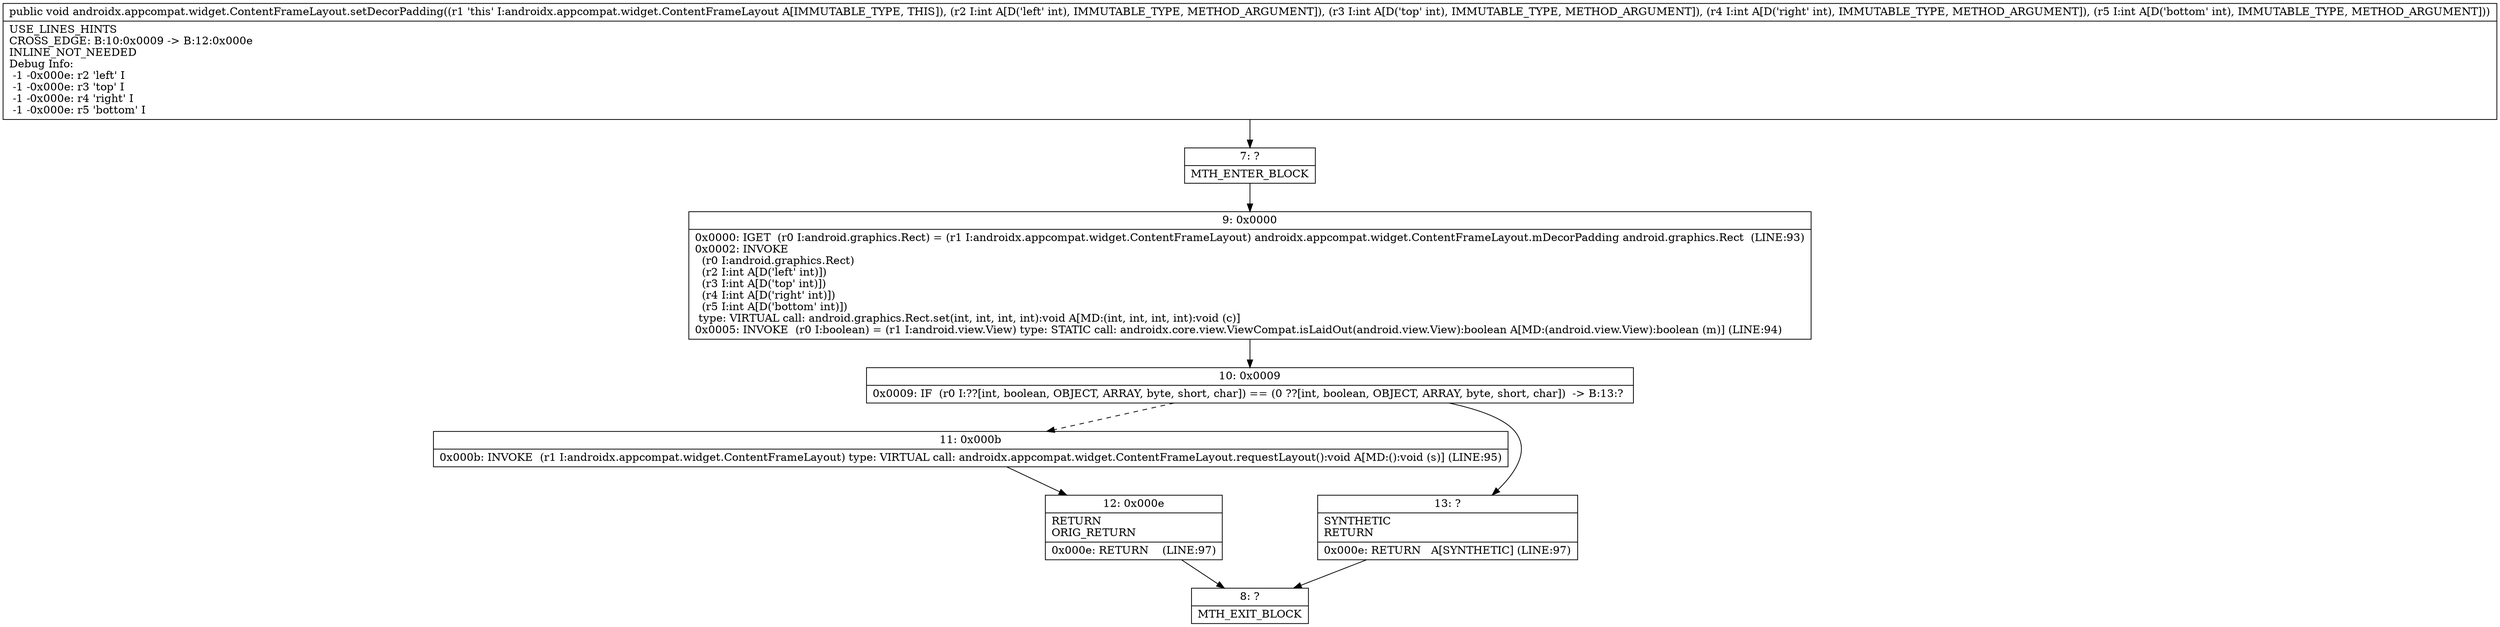 digraph "CFG forandroidx.appcompat.widget.ContentFrameLayout.setDecorPadding(IIII)V" {
Node_7 [shape=record,label="{7\:\ ?|MTH_ENTER_BLOCK\l}"];
Node_9 [shape=record,label="{9\:\ 0x0000|0x0000: IGET  (r0 I:android.graphics.Rect) = (r1 I:androidx.appcompat.widget.ContentFrameLayout) androidx.appcompat.widget.ContentFrameLayout.mDecorPadding android.graphics.Rect  (LINE:93)\l0x0002: INVOKE  \l  (r0 I:android.graphics.Rect)\l  (r2 I:int A[D('left' int)])\l  (r3 I:int A[D('top' int)])\l  (r4 I:int A[D('right' int)])\l  (r5 I:int A[D('bottom' int)])\l type: VIRTUAL call: android.graphics.Rect.set(int, int, int, int):void A[MD:(int, int, int, int):void (c)]\l0x0005: INVOKE  (r0 I:boolean) = (r1 I:android.view.View) type: STATIC call: androidx.core.view.ViewCompat.isLaidOut(android.view.View):boolean A[MD:(android.view.View):boolean (m)] (LINE:94)\l}"];
Node_10 [shape=record,label="{10\:\ 0x0009|0x0009: IF  (r0 I:??[int, boolean, OBJECT, ARRAY, byte, short, char]) == (0 ??[int, boolean, OBJECT, ARRAY, byte, short, char])  \-\> B:13:? \l}"];
Node_11 [shape=record,label="{11\:\ 0x000b|0x000b: INVOKE  (r1 I:androidx.appcompat.widget.ContentFrameLayout) type: VIRTUAL call: androidx.appcompat.widget.ContentFrameLayout.requestLayout():void A[MD:():void (s)] (LINE:95)\l}"];
Node_12 [shape=record,label="{12\:\ 0x000e|RETURN\lORIG_RETURN\l|0x000e: RETURN    (LINE:97)\l}"];
Node_8 [shape=record,label="{8\:\ ?|MTH_EXIT_BLOCK\l}"];
Node_13 [shape=record,label="{13\:\ ?|SYNTHETIC\lRETURN\l|0x000e: RETURN   A[SYNTHETIC] (LINE:97)\l}"];
MethodNode[shape=record,label="{public void androidx.appcompat.widget.ContentFrameLayout.setDecorPadding((r1 'this' I:androidx.appcompat.widget.ContentFrameLayout A[IMMUTABLE_TYPE, THIS]), (r2 I:int A[D('left' int), IMMUTABLE_TYPE, METHOD_ARGUMENT]), (r3 I:int A[D('top' int), IMMUTABLE_TYPE, METHOD_ARGUMENT]), (r4 I:int A[D('right' int), IMMUTABLE_TYPE, METHOD_ARGUMENT]), (r5 I:int A[D('bottom' int), IMMUTABLE_TYPE, METHOD_ARGUMENT]))  | USE_LINES_HINTS\lCROSS_EDGE: B:10:0x0009 \-\> B:12:0x000e\lINLINE_NOT_NEEDED\lDebug Info:\l  \-1 \-0x000e: r2 'left' I\l  \-1 \-0x000e: r3 'top' I\l  \-1 \-0x000e: r4 'right' I\l  \-1 \-0x000e: r5 'bottom' I\l}"];
MethodNode -> Node_7;Node_7 -> Node_9;
Node_9 -> Node_10;
Node_10 -> Node_11[style=dashed];
Node_10 -> Node_13;
Node_11 -> Node_12;
Node_12 -> Node_8;
Node_13 -> Node_8;
}

